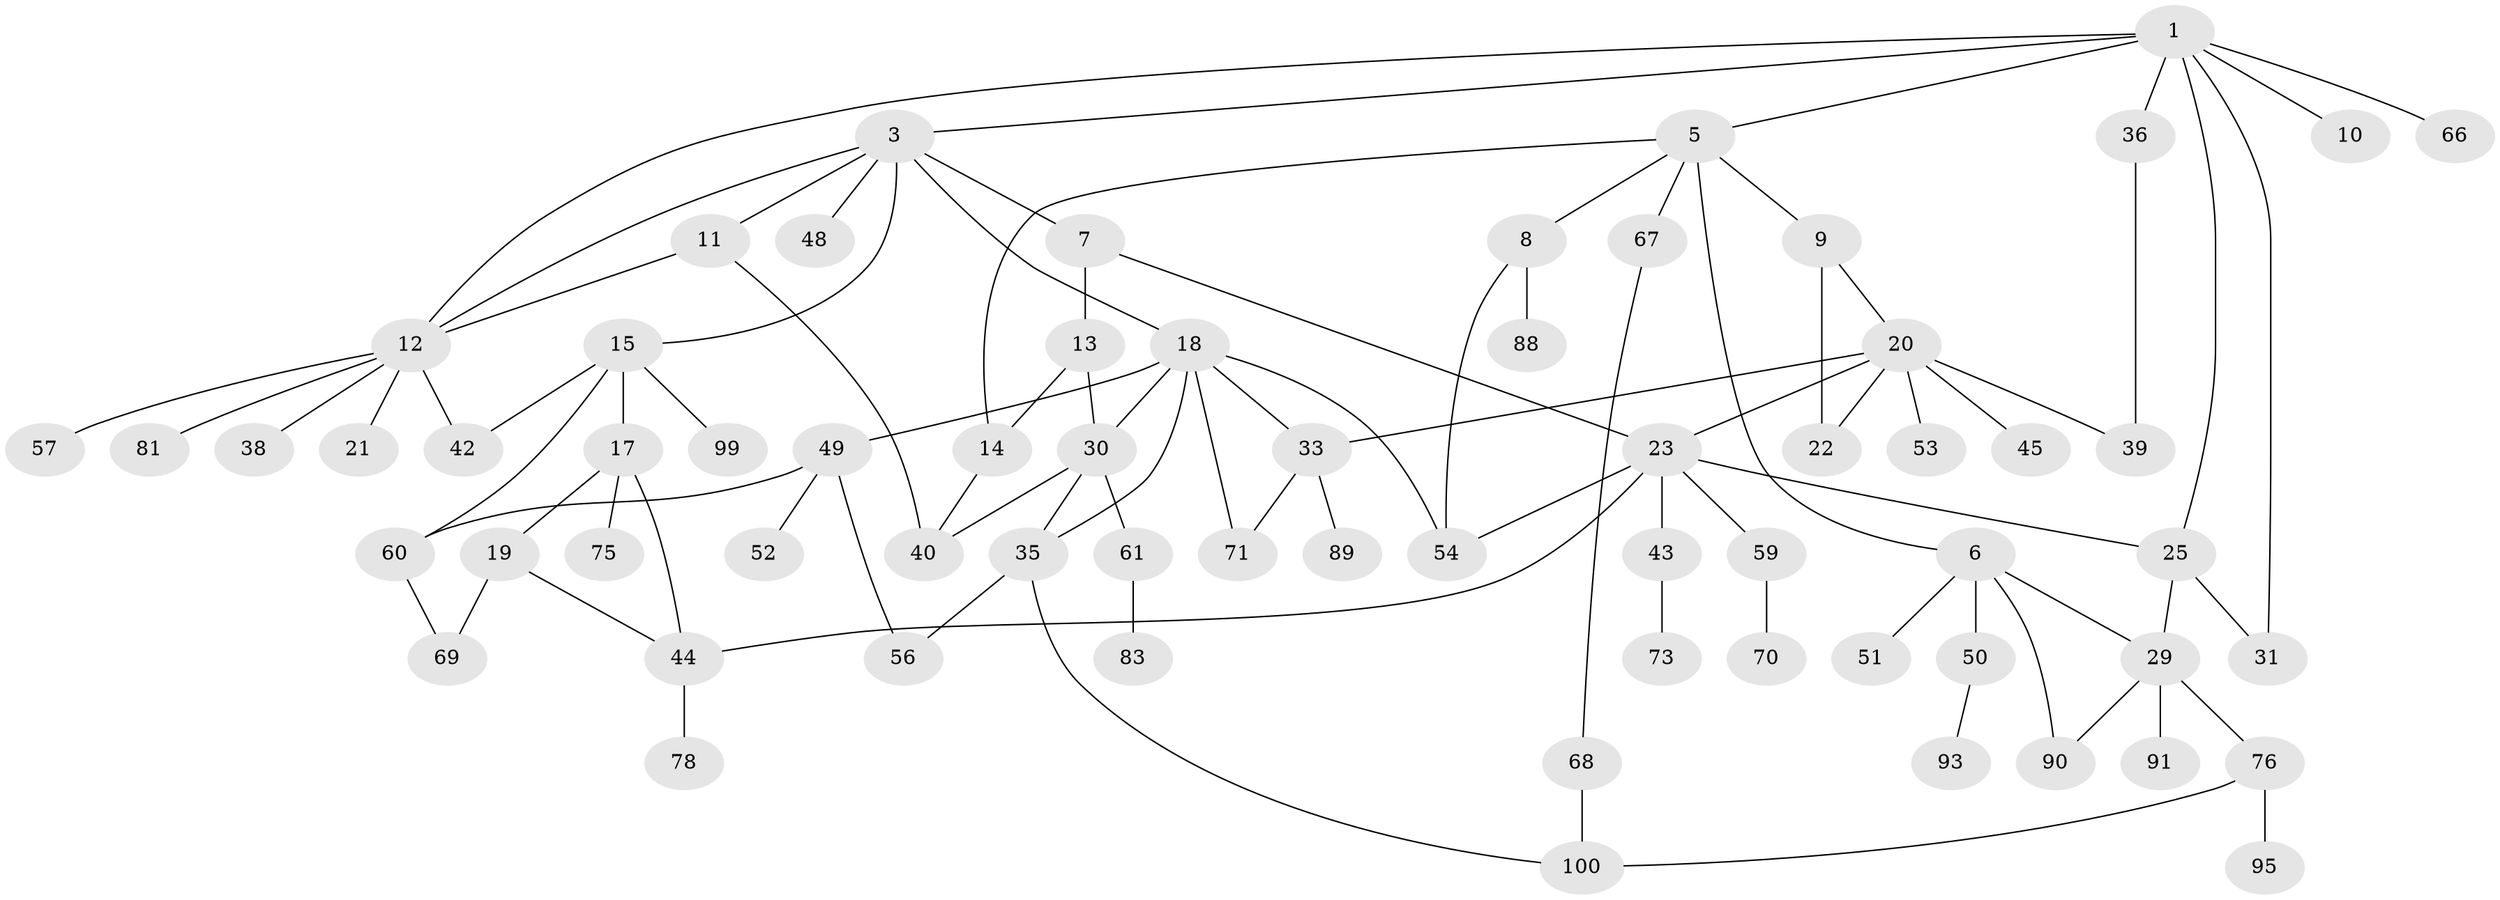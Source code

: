 // original degree distribution, {4: 0.12, 6: 0.05, 3: 0.16, 7: 0.01, 2: 0.28, 8: 0.01, 1: 0.33, 5: 0.04}
// Generated by graph-tools (version 1.1) at 2025/38/02/21/25 10:38:51]
// undirected, 66 vertices, 91 edges
graph export_dot {
graph [start="1"]
  node [color=gray90,style=filled];
  1 [super="+2"];
  3 [super="+4"];
  5 [super="+84"];
  6 [super="+63"];
  7;
  8 [super="+55"];
  9 [super="+87"];
  10 [super="+37"];
  11 [super="+28"];
  12 [super="+65"];
  13 [super="+24"];
  14 [super="+16"];
  15 [super="+97"];
  17 [super="+79"];
  18 [super="+26"];
  19 [super="+62"];
  20 [super="+32"];
  21;
  22;
  23 [super="+41"];
  25 [super="+27"];
  29 [super="+34"];
  30 [super="+77"];
  31 [super="+82"];
  33 [super="+72"];
  35 [super="+46"];
  36 [super="+58"];
  38;
  39 [super="+47"];
  40 [super="+96"];
  42;
  43;
  44 [super="+86"];
  45;
  48;
  49 [super="+64"];
  50;
  51;
  52;
  53;
  54 [super="+80"];
  56;
  57;
  59;
  60 [super="+74"];
  61 [super="+94"];
  66;
  67 [super="+85"];
  68;
  69;
  70;
  71;
  73;
  75;
  76 [super="+92"];
  78;
  81;
  83;
  88;
  89;
  90 [super="+98"];
  91;
  93;
  95;
  99;
  100;
  1 -- 10;
  1 -- 36;
  1 -- 12;
  1 -- 66;
  1 -- 3;
  1 -- 5;
  1 -- 25;
  1 -- 31;
  3 -- 7;
  3 -- 11;
  3 -- 18;
  3 -- 48;
  3 -- 12;
  3 -- 15;
  5 -- 6;
  5 -- 8;
  5 -- 9;
  5 -- 14;
  5 -- 67;
  6 -- 29;
  6 -- 50;
  6 -- 51;
  6 -- 90;
  7 -- 13;
  7 -- 23;
  8 -- 54;
  8 -- 88;
  9 -- 20;
  9 -- 22;
  11 -- 40;
  11 -- 12;
  12 -- 21;
  12 -- 38;
  12 -- 57;
  12 -- 81;
  12 -- 42;
  13 -- 14;
  13 -- 30;
  14 -- 40;
  15 -- 17;
  15 -- 42;
  15 -- 99;
  15 -- 60;
  17 -- 19;
  17 -- 44;
  17 -- 75;
  18 -- 35;
  18 -- 49;
  18 -- 33;
  18 -- 54;
  18 -- 71;
  18 -- 30;
  19 -- 44;
  19 -- 69;
  20 -- 23;
  20 -- 45;
  20 -- 53;
  20 -- 33;
  20 -- 22;
  20 -- 39;
  23 -- 43;
  23 -- 54;
  23 -- 59;
  23 -- 25;
  23 -- 44;
  25 -- 31;
  25 -- 29;
  29 -- 90;
  29 -- 91;
  29 -- 76;
  30 -- 61;
  30 -- 40;
  30 -- 35;
  33 -- 71;
  33 -- 89;
  35 -- 56;
  35 -- 100;
  36 -- 39;
  43 -- 73;
  44 -- 78;
  49 -- 52;
  49 -- 60;
  49 -- 56;
  50 -- 93;
  59 -- 70;
  60 -- 69;
  61 -- 83;
  67 -- 68;
  68 -- 100;
  76 -- 100;
  76 -- 95;
}
